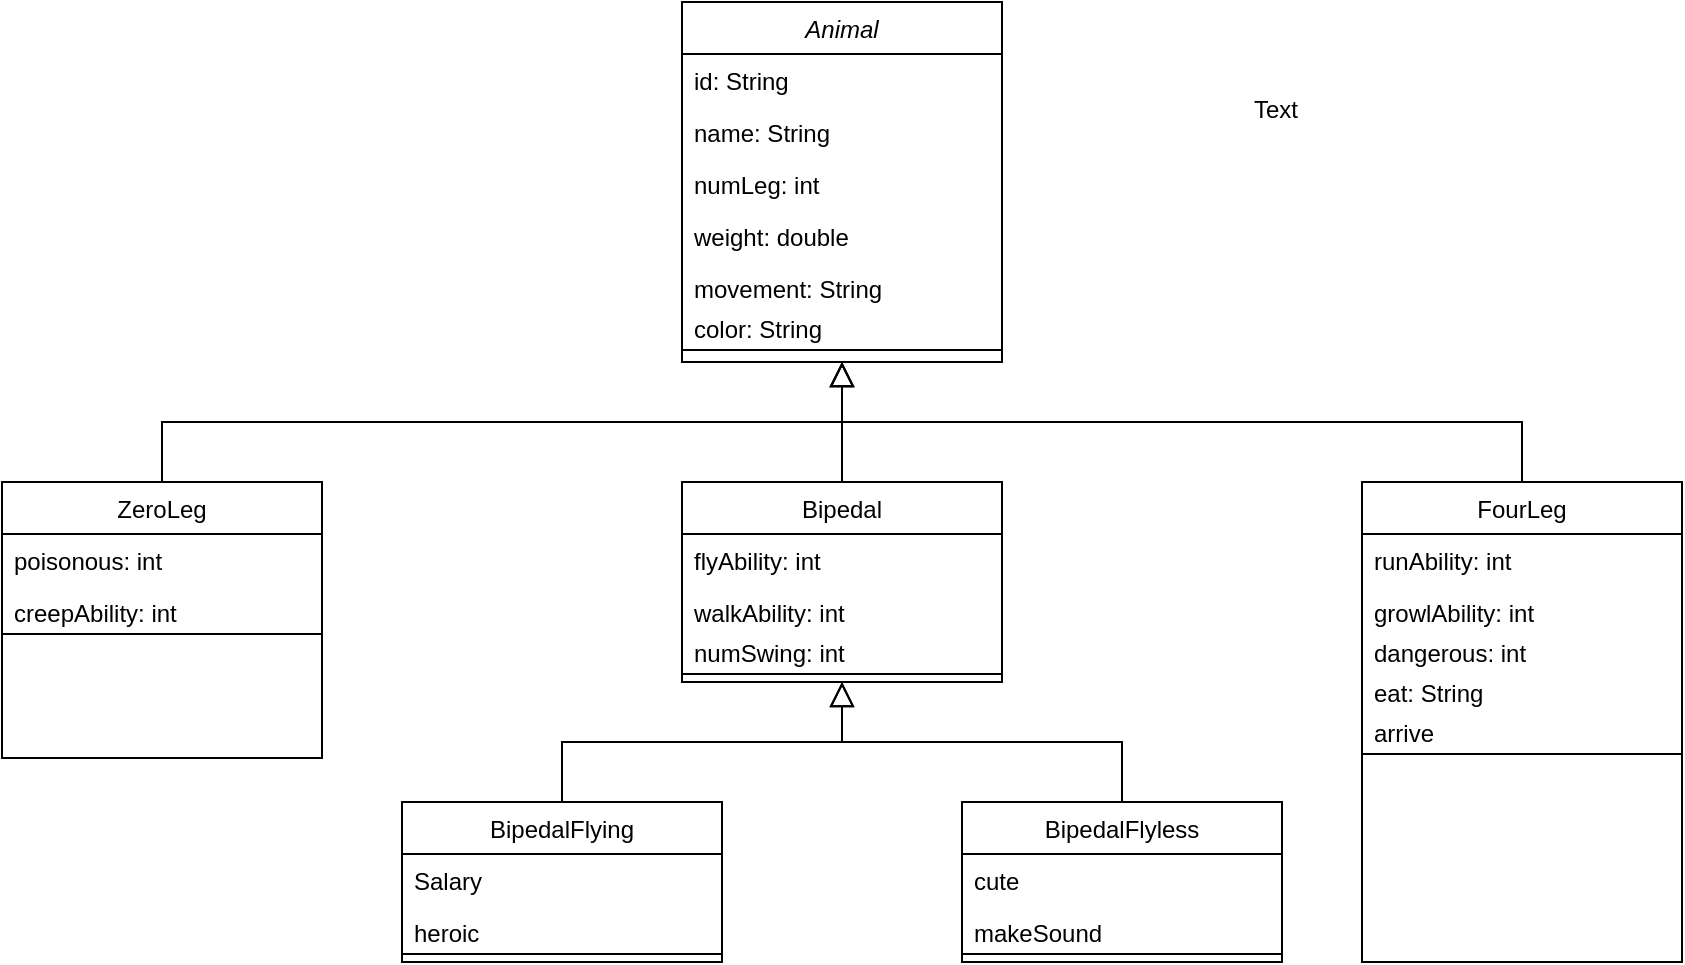 <mxfile version="14.1.8" type="github">
  <diagram id="C5RBs43oDa-KdzZeNtuy" name="Page-1">
    <mxGraphModel dx="1865" dy="548" grid="1" gridSize="10" guides="1" tooltips="1" connect="1" arrows="1" fold="1" page="1" pageScale="1" pageWidth="827" pageHeight="1169" math="0" shadow="0">
      <root>
        <mxCell id="WIyWlLk6GJQsqaUBKTNV-0" />
        <mxCell id="WIyWlLk6GJQsqaUBKTNV-1" parent="WIyWlLk6GJQsqaUBKTNV-0" />
        <mxCell id="zkfFHV4jXpPFQw0GAbJ--0" value="Animal" style="swimlane;fontStyle=2;align=center;verticalAlign=top;childLayout=stackLayout;horizontal=1;startSize=26;horizontalStack=0;resizeParent=1;resizeLast=0;collapsible=1;marginBottom=0;rounded=0;shadow=0;strokeWidth=1;" parent="WIyWlLk6GJQsqaUBKTNV-1" vertex="1">
          <mxGeometry x="220" y="120" width="160" height="180" as="geometry">
            <mxRectangle x="230" y="140" width="160" height="26" as="alternateBounds" />
          </mxGeometry>
        </mxCell>
        <mxCell id="zkfFHV4jXpPFQw0GAbJ--2" value="id: String " style="text;align=left;verticalAlign=top;spacingLeft=4;spacingRight=4;overflow=hidden;rotatable=0;points=[[0,0.5],[1,0.5]];portConstraint=eastwest;rounded=0;shadow=0;html=0;" parent="zkfFHV4jXpPFQw0GAbJ--0" vertex="1">
          <mxGeometry y="26" width="160" height="26" as="geometry" />
        </mxCell>
        <mxCell id="zkfFHV4jXpPFQw0GAbJ--1" value="name: String" style="text;align=left;verticalAlign=top;spacingLeft=4;spacingRight=4;overflow=hidden;rotatable=0;points=[[0,0.5],[1,0.5]];portConstraint=eastwest;" parent="zkfFHV4jXpPFQw0GAbJ--0" vertex="1">
          <mxGeometry y="52" width="160" height="26" as="geometry" />
        </mxCell>
        <mxCell id="zkfFHV4jXpPFQw0GAbJ--3" value="numLeg: int" style="text;align=left;verticalAlign=top;spacingLeft=4;spacingRight=4;overflow=hidden;rotatable=0;points=[[0,0.5],[1,0.5]];portConstraint=eastwest;rounded=0;shadow=0;html=0;" parent="zkfFHV4jXpPFQw0GAbJ--0" vertex="1">
          <mxGeometry y="78" width="160" height="26" as="geometry" />
        </mxCell>
        <mxCell id="mXU3f5jDPREztVTC0XQW-5" value="weight: double" style="text;align=left;verticalAlign=top;spacingLeft=4;spacingRight=4;overflow=hidden;rotatable=0;points=[[0,0.5],[1,0.5]];portConstraint=eastwest;rounded=0;shadow=0;html=0;" parent="zkfFHV4jXpPFQw0GAbJ--0" vertex="1">
          <mxGeometry y="104" width="160" height="26" as="geometry" />
        </mxCell>
        <mxCell id="Qt1jgcoyq6LtD87Y_nXF-9" value="movement: String" style="text;html=1;resizable=0;autosize=1;align=left;verticalAlign=top;points=[];fillColor=none;strokeColor=none;rounded=0;shadow=0;spacingLeft=4;spacingRight=4;" parent="zkfFHV4jXpPFQw0GAbJ--0" vertex="1">
          <mxGeometry y="130" width="160" height="20" as="geometry" />
        </mxCell>
        <mxCell id="Qt1jgcoyq6LtD87Y_nXF-11" value="color: String" style="text;html=1;resizable=0;autosize=1;align=left;verticalAlign=top;points=[];fillColor=none;strokeColor=none;rounded=0;shadow=0;spacingLeft=4;spacingRight=4;" parent="zkfFHV4jXpPFQw0GAbJ--0" vertex="1">
          <mxGeometry y="150" width="160" height="20" as="geometry" />
        </mxCell>
        <mxCell id="zkfFHV4jXpPFQw0GAbJ--4" value="" style="line;html=1;strokeWidth=1;align=left;verticalAlign=middle;spacingTop=-1;spacingLeft=3;spacingRight=3;rotatable=0;labelPosition=right;points=[];portConstraint=eastwest;" parent="zkfFHV4jXpPFQw0GAbJ--0" vertex="1">
          <mxGeometry y="170" width="160" height="8" as="geometry" />
        </mxCell>
        <mxCell id="zkfFHV4jXpPFQw0GAbJ--6" value="ZeroLeg" style="swimlane;fontStyle=0;align=center;verticalAlign=top;childLayout=stackLayout;horizontal=1;startSize=26;horizontalStack=0;resizeParent=1;resizeLast=0;collapsible=1;marginBottom=0;rounded=0;shadow=0;strokeWidth=1;" parent="WIyWlLk6GJQsqaUBKTNV-1" vertex="1">
          <mxGeometry x="-120" y="360" width="160" height="138" as="geometry">
            <mxRectangle x="130" y="380" width="160" height="26" as="alternateBounds" />
          </mxGeometry>
        </mxCell>
        <mxCell id="zkfFHV4jXpPFQw0GAbJ--7" value="poisonous: int" style="text;align=left;verticalAlign=top;spacingLeft=4;spacingRight=4;overflow=hidden;rotatable=0;points=[[0,0.5],[1,0.5]];portConstraint=eastwest;" parent="zkfFHV4jXpPFQw0GAbJ--6" vertex="1">
          <mxGeometry y="26" width="160" height="26" as="geometry" />
        </mxCell>
        <mxCell id="Qt1jgcoyq6LtD87Y_nXF-12" value="creepAbility: int" style="text;html=1;resizable=0;autosize=1;align=left;verticalAlign=top;points=[];fillColor=none;strokeColor=none;rounded=0;shadow=0;spacingLeft=4;spacingRight=4;" parent="zkfFHV4jXpPFQw0GAbJ--6" vertex="1">
          <mxGeometry y="52" width="160" height="20" as="geometry" />
        </mxCell>
        <mxCell id="zkfFHV4jXpPFQw0GAbJ--9" value="" style="line;html=1;strokeWidth=1;align=left;verticalAlign=middle;spacingTop=-1;spacingLeft=3;spacingRight=3;rotatable=0;labelPosition=right;points=[];portConstraint=eastwest;" parent="zkfFHV4jXpPFQw0GAbJ--6" vertex="1">
          <mxGeometry y="72" width="160" height="8" as="geometry" />
        </mxCell>
        <mxCell id="zkfFHV4jXpPFQw0GAbJ--12" value="" style="endArrow=block;endSize=10;endFill=0;shadow=0;strokeWidth=1;rounded=0;edgeStyle=elbowEdgeStyle;elbow=vertical;" parent="WIyWlLk6GJQsqaUBKTNV-1" source="zkfFHV4jXpPFQw0GAbJ--6" target="zkfFHV4jXpPFQw0GAbJ--0" edge="1">
          <mxGeometry width="160" relative="1" as="geometry">
            <mxPoint x="200" y="203" as="sourcePoint" />
            <mxPoint x="200" y="203" as="targetPoint" />
          </mxGeometry>
        </mxCell>
        <mxCell id="zkfFHV4jXpPFQw0GAbJ--13" value="FourLeg" style="swimlane;fontStyle=0;align=center;verticalAlign=top;childLayout=stackLayout;horizontal=1;startSize=26;horizontalStack=0;resizeParent=1;resizeLast=0;collapsible=1;marginBottom=0;rounded=0;shadow=0;strokeWidth=1;" parent="WIyWlLk6GJQsqaUBKTNV-1" vertex="1">
          <mxGeometry x="560" y="360" width="160" height="240" as="geometry">
            <mxRectangle x="340" y="380" width="170" height="26" as="alternateBounds" />
          </mxGeometry>
        </mxCell>
        <mxCell id="zkfFHV4jXpPFQw0GAbJ--14" value="runAbility: int" style="text;align=left;verticalAlign=top;spacingLeft=4;spacingRight=4;overflow=hidden;rotatable=0;points=[[0,0.5],[1,0.5]];portConstraint=eastwest;" parent="zkfFHV4jXpPFQw0GAbJ--13" vertex="1">
          <mxGeometry y="26" width="160" height="26" as="geometry" />
        </mxCell>
        <mxCell id="Qt1jgcoyq6LtD87Y_nXF-14" value="growlAbility: int" style="text;html=1;resizable=0;autosize=1;align=left;verticalAlign=top;points=[];fillColor=none;strokeColor=none;rounded=0;shadow=0;spacingLeft=4;spacingRight=4;" parent="zkfFHV4jXpPFQw0GAbJ--13" vertex="1">
          <mxGeometry y="52" width="160" height="20" as="geometry" />
        </mxCell>
        <mxCell id="Qt1jgcoyq6LtD87Y_nXF-15" value="dangerous: int" style="text;html=1;resizable=0;autosize=1;align=left;verticalAlign=top;points=[];fillColor=none;strokeColor=none;rounded=0;shadow=0;spacingLeft=4;spacingRight=4;" parent="zkfFHV4jXpPFQw0GAbJ--13" vertex="1">
          <mxGeometry y="72" width="160" height="20" as="geometry" />
        </mxCell>
        <mxCell id="Qt1jgcoyq6LtD87Y_nXF-16" value="eat: String" style="text;html=1;resizable=0;autosize=1;align=left;verticalAlign=top;points=[];fillColor=none;strokeColor=none;rounded=0;shadow=0;spacingLeft=4;spacingRight=4;" parent="zkfFHV4jXpPFQw0GAbJ--13" vertex="1">
          <mxGeometry y="92" width="160" height="20" as="geometry" />
        </mxCell>
        <mxCell id="Qt1jgcoyq6LtD87Y_nXF-17" value="arrive" style="text;html=1;resizable=0;autosize=1;align=left;verticalAlign=top;points=[];fillColor=none;strokeColor=none;rounded=0;shadow=0;spacingLeft=4;spacingRight=4;" parent="zkfFHV4jXpPFQw0GAbJ--13" vertex="1">
          <mxGeometry y="112" width="160" height="20" as="geometry" />
        </mxCell>
        <mxCell id="zkfFHV4jXpPFQw0GAbJ--15" value="" style="line;html=1;strokeWidth=1;align=left;verticalAlign=middle;spacingTop=-1;spacingLeft=3;spacingRight=3;rotatable=0;labelPosition=right;points=[];portConstraint=eastwest;" parent="zkfFHV4jXpPFQw0GAbJ--13" vertex="1">
          <mxGeometry y="132" width="160" height="8" as="geometry" />
        </mxCell>
        <mxCell id="zkfFHV4jXpPFQw0GAbJ--16" value="" style="endArrow=block;endSize=10;endFill=0;shadow=0;strokeWidth=1;rounded=0;edgeStyle=elbowEdgeStyle;elbow=vertical;" parent="WIyWlLk6GJQsqaUBKTNV-1" source="zkfFHV4jXpPFQw0GAbJ--13" target="zkfFHV4jXpPFQw0GAbJ--0" edge="1">
          <mxGeometry width="160" relative="1" as="geometry">
            <mxPoint x="210" y="373" as="sourcePoint" />
            <mxPoint x="310" y="271" as="targetPoint" />
          </mxGeometry>
        </mxCell>
        <mxCell id="AHDwlvnx33oQontYvTsI-0" style="edgeStyle=elbowEdgeStyle;rounded=0;orthogonalLoop=1;jettySize=auto;elbow=vertical;html=1;entryX=0.5;entryY=1;entryDx=0;entryDy=0;endArrow=block;endFill=0;endSize=10;" parent="WIyWlLk6GJQsqaUBKTNV-1" source="mXU3f5jDPREztVTC0XQW-7" target="zkfFHV4jXpPFQw0GAbJ--0" edge="1">
          <mxGeometry relative="1" as="geometry" />
        </mxCell>
        <mxCell id="mXU3f5jDPREztVTC0XQW-7" value="Bipedal" style="swimlane;fontStyle=0;align=center;verticalAlign=top;childLayout=stackLayout;horizontal=1;startSize=26;horizontalStack=0;resizeParent=1;resizeLast=0;collapsible=1;marginBottom=0;rounded=0;shadow=0;strokeWidth=1;" parent="WIyWlLk6GJQsqaUBKTNV-1" vertex="1">
          <mxGeometry x="220" y="360" width="160" height="100" as="geometry">
            <mxRectangle x="340" y="380" width="170" height="26" as="alternateBounds" />
          </mxGeometry>
        </mxCell>
        <mxCell id="mXU3f5jDPREztVTC0XQW-8" value="flyAbility: int" style="text;align=left;verticalAlign=top;spacingLeft=4;spacingRight=4;overflow=hidden;rotatable=0;points=[[0,0.5],[1,0.5]];portConstraint=eastwest;" parent="mXU3f5jDPREztVTC0XQW-7" vertex="1">
          <mxGeometry y="26" width="160" height="26" as="geometry" />
        </mxCell>
        <mxCell id="Qt1jgcoyq6LtD87Y_nXF-13" value="walkAbility: int" style="text;html=1;resizable=0;autosize=1;align=left;verticalAlign=top;points=[];fillColor=none;strokeColor=none;rounded=0;shadow=0;spacingLeft=4;spacingRight=4;" parent="mXU3f5jDPREztVTC0XQW-7" vertex="1">
          <mxGeometry y="52" width="160" height="20" as="geometry" />
        </mxCell>
        <mxCell id="Qt1jgcoyq6LtD87Y_nXF-10" value="numSwing: int" style="text;html=1;resizable=0;autosize=1;align=left;verticalAlign=top;points=[];fillColor=none;strokeColor=none;rounded=0;shadow=0;spacingLeft=4;spacingRight=4;" parent="mXU3f5jDPREztVTC0XQW-7" vertex="1">
          <mxGeometry y="72" width="160" height="20" as="geometry" />
        </mxCell>
        <mxCell id="mXU3f5jDPREztVTC0XQW-9" value="" style="line;html=1;strokeWidth=1;align=left;verticalAlign=middle;spacingTop=-1;spacingLeft=3;spacingRight=3;rotatable=0;labelPosition=right;points=[];portConstraint=eastwest;" parent="mXU3f5jDPREztVTC0XQW-7" vertex="1">
          <mxGeometry y="92" width="160" height="8" as="geometry" />
        </mxCell>
        <mxCell id="AHDwlvnx33oQontYvTsI-7" style="edgeStyle=elbowEdgeStyle;rounded=0;orthogonalLoop=1;jettySize=auto;elbow=vertical;html=1;entryX=0.5;entryY=1;entryDx=0;entryDy=0;endArrow=block;endFill=0;endSize=10;" parent="WIyWlLk6GJQsqaUBKTNV-1" source="AHDwlvnx33oQontYvTsI-1" target="mXU3f5jDPREztVTC0XQW-7" edge="1">
          <mxGeometry relative="1" as="geometry" />
        </mxCell>
        <mxCell id="AHDwlvnx33oQontYvTsI-1" value="BipedalFlying" style="swimlane;fontStyle=0;align=center;verticalAlign=top;childLayout=stackLayout;horizontal=1;startSize=26;horizontalStack=0;resizeParent=1;resizeLast=0;collapsible=1;marginBottom=0;rounded=0;shadow=0;strokeWidth=1;" parent="WIyWlLk6GJQsqaUBKTNV-1" vertex="1">
          <mxGeometry x="80" y="520" width="160" height="80" as="geometry">
            <mxRectangle x="340" y="380" width="170" height="26" as="alternateBounds" />
          </mxGeometry>
        </mxCell>
        <mxCell id="AHDwlvnx33oQontYvTsI-2" value="Salary" style="text;align=left;verticalAlign=top;spacingLeft=4;spacingRight=4;overflow=hidden;rotatable=0;points=[[0,0.5],[1,0.5]];portConstraint=eastwest;" parent="AHDwlvnx33oQontYvTsI-1" vertex="1">
          <mxGeometry y="26" width="160" height="26" as="geometry" />
        </mxCell>
        <mxCell id="Qt1jgcoyq6LtD87Y_nXF-19" value="heroic" style="text;html=1;resizable=0;autosize=1;align=left;verticalAlign=top;points=[];fillColor=none;strokeColor=none;rounded=0;shadow=0;spacingLeft=4;spacingRight=4;" parent="AHDwlvnx33oQontYvTsI-1" vertex="1">
          <mxGeometry y="52" width="160" height="20" as="geometry" />
        </mxCell>
        <mxCell id="AHDwlvnx33oQontYvTsI-3" value="" style="line;html=1;strokeWidth=1;align=left;verticalAlign=middle;spacingTop=-1;spacingLeft=3;spacingRight=3;rotatable=0;labelPosition=right;points=[];portConstraint=eastwest;" parent="AHDwlvnx33oQontYvTsI-1" vertex="1">
          <mxGeometry y="72" width="160" height="8" as="geometry" />
        </mxCell>
        <mxCell id="AHDwlvnx33oQontYvTsI-8" style="edgeStyle=elbowEdgeStyle;rounded=0;orthogonalLoop=1;jettySize=auto;elbow=vertical;html=1;endArrow=block;endFill=0;endSize=10;entryX=0.5;entryY=1;entryDx=0;entryDy=0;" parent="WIyWlLk6GJQsqaUBKTNV-1" source="AHDwlvnx33oQontYvTsI-4" target="mXU3f5jDPREztVTC0XQW-7" edge="1">
          <mxGeometry relative="1" as="geometry">
            <mxPoint x="300" y="450" as="targetPoint" />
          </mxGeometry>
        </mxCell>
        <mxCell id="AHDwlvnx33oQontYvTsI-4" value="BipedalFlyless" style="swimlane;fontStyle=0;align=center;verticalAlign=top;childLayout=stackLayout;horizontal=1;startSize=26;horizontalStack=0;resizeParent=1;resizeLast=0;collapsible=1;marginBottom=0;rounded=0;shadow=0;strokeWidth=1;" parent="WIyWlLk6GJQsqaUBKTNV-1" vertex="1">
          <mxGeometry x="360" y="520" width="160" height="80" as="geometry">
            <mxRectangle x="340" y="380" width="170" height="26" as="alternateBounds" />
          </mxGeometry>
        </mxCell>
        <mxCell id="AHDwlvnx33oQontYvTsI-5" value="cute" style="text;align=left;verticalAlign=top;spacingLeft=4;spacingRight=4;overflow=hidden;rotatable=0;points=[[0,0.5],[1,0.5]];portConstraint=eastwest;" parent="AHDwlvnx33oQontYvTsI-4" vertex="1">
          <mxGeometry y="26" width="160" height="26" as="geometry" />
        </mxCell>
        <mxCell id="Qt1jgcoyq6LtD87Y_nXF-18" value="makeSound" style="text;html=1;resizable=0;autosize=1;align=left;verticalAlign=top;points=[];fillColor=none;strokeColor=none;rounded=0;shadow=0;spacingLeft=4;spacingRight=4;" parent="AHDwlvnx33oQontYvTsI-4" vertex="1">
          <mxGeometry y="52" width="160" height="20" as="geometry" />
        </mxCell>
        <mxCell id="AHDwlvnx33oQontYvTsI-6" value="" style="line;html=1;strokeWidth=1;align=left;verticalAlign=middle;spacingTop=-1;spacingLeft=3;spacingRight=3;rotatable=0;labelPosition=right;points=[];portConstraint=eastwest;" parent="AHDwlvnx33oQontYvTsI-4" vertex="1">
          <mxGeometry y="72" width="160" height="8" as="geometry" />
        </mxCell>
        <mxCell id="Qt1jgcoyq6LtD87Y_nXF-8" value="Text" style="text;html=1;resizable=0;autosize=1;align=left;verticalAlign=top;points=[];fillColor=none;strokeColor=none;rounded=0;shadow=0;spacingLeft=4;spacingRight=4;" parent="WIyWlLk6GJQsqaUBKTNV-1" vertex="1">
          <mxGeometry x="500" y="160" width="160" height="20" as="geometry" />
        </mxCell>
      </root>
    </mxGraphModel>
  </diagram>
</mxfile>
